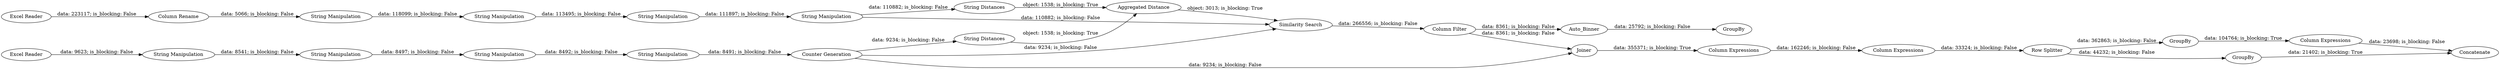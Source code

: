 digraph {
	"3933336735351792340_101" [label="String Manipulation"]
	"3933336735351792340_1" [label="Excel Reader"]
	"3933336735351792340_209" [label="String Distances"]
	"3933336735351792340_212" [label="Column Rename"]
	"3933336735351792340_2" [label="Excel Reader"]
	"3933336735351792340_14" [label="Similarity Search"]
	"3933336735351792340_103" [label="String Manipulation"]
	"3933336735351792340_99" [label="String Manipulation"]
	"3933336735351792340_84" [label="String Manipulation"]
	"3933336735351792340_78" [label="String Manipulation"]
	"3933336735351792340_238" [label="Row Splitter"]
	"3933336735351792340_211" [label="Aggregated Distance"]
	"3933336735351792340_216" [label=GroupBy]
	"3933336735351792340_237" [label=Concatenate]
	"3933336735351792340_215" [label=Auto_Binner]
	"3933336735351792340_214" [label=Joiner]
	"3933336735351792340_243" [label="Column Expressions"]
	"3933336735351792340_100" [label="String Manipulation"]
	"3933336735351792340_210" [label="String Distances"]
	"3933336735351792340_97" [label="String Manipulation"]
	"3933336735351792340_240" [label=GroupBy]
	"3933336735351792340_239" [label="Column Expressions"]
	"3933336735351792340_242" [label="Column Expressions"]
	"3933336735351792340_10" [label="Counter Generation"]
	"3933336735351792340_213" [label="Column Filter"]
	"3933336735351792340_104" [label="String Manipulation"]
	"3933336735351792340_241" [label=GroupBy]
	"3933336735351792340_243" -> "3933336735351792340_242" [label="data: 162246; is_blocking: False"]
	"3933336735351792340_78" -> "3933336735351792340_99" [label="data: 118099; is_blocking: False"]
	"3933336735351792340_240" -> "3933336735351792340_239" [label="data: 104764; is_blocking: True"]
	"3933336735351792340_1" -> "3933336735351792340_212" [label="data: 223117; is_blocking: False"]
	"3933336735351792340_2" -> "3933336735351792340_84" [label="data: 9623; is_blocking: False"]
	"3933336735351792340_100" -> "3933336735351792340_97" [label="data: 111897; is_blocking: False"]
	"3933336735351792340_214" -> "3933336735351792340_243" [label="data: 355371; is_blocking: True"]
	"3933336735351792340_99" -> "3933336735351792340_100" [label="data: 113495; is_blocking: False"]
	"3933336735351792340_238" -> "3933336735351792340_240" [label="data: 362863; is_blocking: False"]
	"3933336735351792340_97" -> "3933336735351792340_14" [label="data: 110882; is_blocking: False"]
	"3933336735351792340_84" -> "3933336735351792340_104" [label="data: 8541; is_blocking: False"]
	"3933336735351792340_10" -> "3933336735351792340_14" [label="data: 9234; is_blocking: False"]
	"3933336735351792340_211" -> "3933336735351792340_14" [label="object: 3013; is_blocking: True"]
	"3933336735351792340_10" -> "3933336735351792340_214" [label="data: 9234; is_blocking: False"]
	"3933336735351792340_101" -> "3933336735351792340_103" [label="data: 8492; is_blocking: False"]
	"3933336735351792340_238" -> "3933336735351792340_241" [label="data: 44232; is_blocking: False"]
	"3933336735351792340_242" -> "3933336735351792340_238" [label="data: 33324; is_blocking: False"]
	"3933336735351792340_209" -> "3933336735351792340_211" [label="object: 1538; is_blocking: True"]
	"3933336735351792340_210" -> "3933336735351792340_211" [label="object: 1538; is_blocking: True"]
	"3933336735351792340_212" -> "3933336735351792340_78" [label="data: 5066; is_blocking: False"]
	"3933336735351792340_10" -> "3933336735351792340_210" [label="data: 9234; is_blocking: False"]
	"3933336735351792340_103" -> "3933336735351792340_10" [label="data: 8491; is_blocking: False"]
	"3933336735351792340_104" -> "3933336735351792340_101" [label="data: 8497; is_blocking: False"]
	"3933336735351792340_239" -> "3933336735351792340_237" [label="data: 23698; is_blocking: False"]
	"3933336735351792340_97" -> "3933336735351792340_209" [label="data: 110882; is_blocking: False"]
	"3933336735351792340_215" -> "3933336735351792340_216" [label="data: 25792; is_blocking: False"]
	"3933336735351792340_241" -> "3933336735351792340_237" [label="data: 21402; is_blocking: True"]
	"3933336735351792340_213" -> "3933336735351792340_215" [label="data: 8361; is_blocking: False"]
	"3933336735351792340_14" -> "3933336735351792340_213" [label="data: 266556; is_blocking: False"]
	"3933336735351792340_213" -> "3933336735351792340_214" [label="data: 8361; is_blocking: False"]
	rankdir=LR
}
